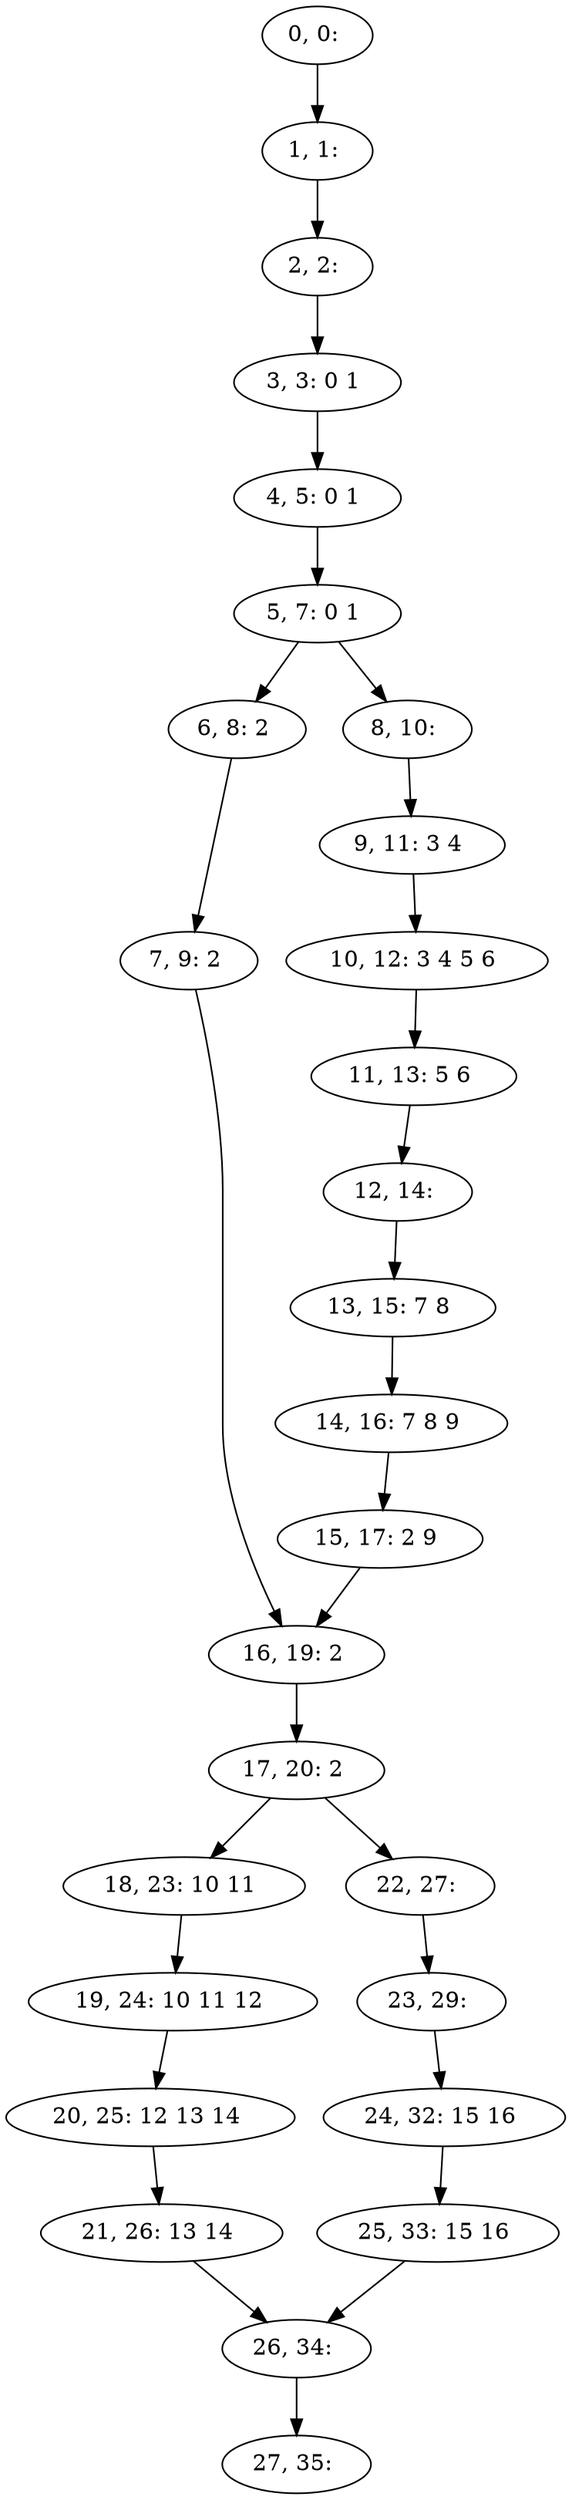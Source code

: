 digraph G {
0[label="0, 0: "];
1[label="1, 1: "];
2[label="2, 2: "];
3[label="3, 3: 0 1 "];
4[label="4, 5: 0 1 "];
5[label="5, 7: 0 1 "];
6[label="6, 8: 2 "];
7[label="7, 9: 2 "];
8[label="8, 10: "];
9[label="9, 11: 3 4 "];
10[label="10, 12: 3 4 5 6 "];
11[label="11, 13: 5 6 "];
12[label="12, 14: "];
13[label="13, 15: 7 8 "];
14[label="14, 16: 7 8 9 "];
15[label="15, 17: 2 9 "];
16[label="16, 19: 2 "];
17[label="17, 20: 2 "];
18[label="18, 23: 10 11 "];
19[label="19, 24: 10 11 12 "];
20[label="20, 25: 12 13 14 "];
21[label="21, 26: 13 14 "];
22[label="22, 27: "];
23[label="23, 29: "];
24[label="24, 32: 15 16 "];
25[label="25, 33: 15 16 "];
26[label="26, 34: "];
27[label="27, 35: "];
0->1 ;
1->2 ;
2->3 ;
3->4 ;
4->5 ;
5->6 ;
5->8 ;
6->7 ;
7->16 ;
8->9 ;
9->10 ;
10->11 ;
11->12 ;
12->13 ;
13->14 ;
14->15 ;
15->16 ;
16->17 ;
17->18 ;
17->22 ;
18->19 ;
19->20 ;
20->21 ;
21->26 ;
22->23 ;
23->24 ;
24->25 ;
25->26 ;
26->27 ;
}
